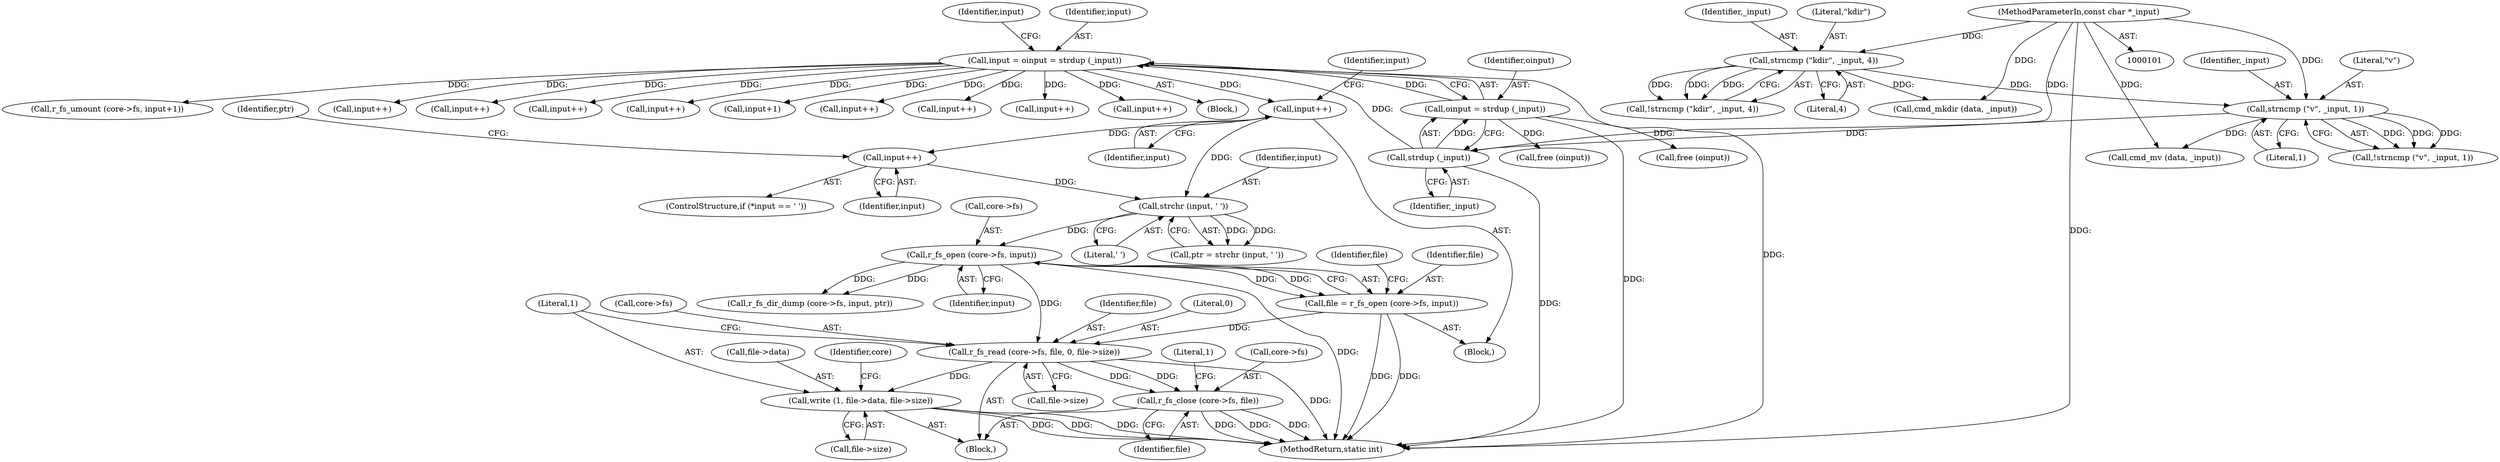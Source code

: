 digraph "0_radare2_65000a7fd9eea62359e6d6714f17b94a99a82edd@pointer" {
"1000489" [label="(Call,r_fs_read (core->fs, file, 0, file->size))"];
"1000481" [label="(Call,r_fs_open (core->fs, input))"];
"1000465" [label="(Call,strchr (input, ' '))"];
"1000454" [label="(Call,input++)"];
"1000147" [label="(Call,input = oinput = strdup (_input))"];
"1000149" [label="(Call,oinput = strdup (_input))"];
"1000151" [label="(Call,strdup (_input))"];
"1000138" [label="(Call,strncmp (\"v\", _input, 1))"];
"1000127" [label="(Call,strncmp (\"kdir\", _input, 4))"];
"1000103" [label="(MethodParameterIn,const char *_input)"];
"1000461" [label="(Call,input++)"];
"1000479" [label="(Call,file = r_fs_open (core->fs, input))"];
"1000498" [label="(Call,write (1, file->data, file->size))"];
"1000506" [label="(Call,r_fs_close (core->fs, file))"];
"1000249" [label="(Call,r_fs_umount (core->fs, input+1))"];
"1000456" [label="(ControlStructure,if (*input == ' '))"];
"1000494" [label="(Literal,0)"];
"1000130" [label="(Literal,4)"];
"1000479" [label="(Call,file = r_fs_open (core->fs, input))"];
"1000482" [label="(Call,core->fs)"];
"1000466" [label="(Identifier,input)"];
"1000580" [label="(Call,input++)"];
"1000463" [label="(Call,ptr = strchr (input, ' '))"];
"1000507" [label="(Call,core->fs)"];
"1000539" [label="(Call,input++)"];
"1000455" [label="(Identifier,input)"];
"1000138" [label="(Call,strncmp (\"v\", _input, 1))"];
"1000454" [label="(Call,input++)"];
"1000672" [label="(MethodReturn,static int)"];
"1000461" [label="(Call,input++)"];
"1000465" [label="(Call,strchr (input, ' '))"];
"1000464" [label="(Identifier,ptr)"];
"1000151" [label="(Call,strdup (_input))"];
"1000303" [label="(Call,input++)"];
"1000340" [label="(Call,input++)"];
"1000498" [label="(Call,write (1, file->data, file->size))"];
"1000144" [label="(Call,cmd_mv (data, _input))"];
"1000127" [label="(Call,strncmp (\"kdir\", _input, 4))"];
"1000506" [label="(Call,r_fs_close (core->fs, file))"];
"1000253" [label="(Call,input+1)"];
"1000133" [label="(Call,cmd_mkdir (data, _input))"];
"1000512" [label="(Literal,1)"];
"1000141" [label="(Literal,1)"];
"1000480" [label="(Identifier,file)"];
"1000668" [label="(Call,free (oinput))"];
"1000407" [label="(Call,input++)"];
"1000528" [label="(Call,input++)"];
"1000639" [label="(Call,input++)"];
"1000129" [label="(Identifier,_input)"];
"1000500" [label="(Call,file->data)"];
"1000487" [label="(Identifier,file)"];
"1000495" [label="(Call,file->size)"];
"1000147" [label="(Call,input = oinput = strdup (_input))"];
"1000156" [label="(Block,)"];
"1000137" [label="(Call,!strncmp (\"v\", _input, 1))"];
"1000150" [label="(Identifier,oinput)"];
"1000152" [label="(Identifier,_input)"];
"1000459" [label="(Identifier,input)"];
"1000635" [label="(Call,free (oinput))"];
"1000510" [label="(Identifier,file)"];
"1000485" [label="(Identifier,input)"];
"1000489" [label="(Call,r_fs_read (core->fs, file, 0, file->size))"];
"1000128" [label="(Literal,\"kdir\")"];
"1000493" [label="(Identifier,file)"];
"1000149" [label="(Call,oinput = strdup (_input))"];
"1000467" [label="(Literal,' ')"];
"1000481" [label="(Call,r_fs_open (core->fs, input))"];
"1000499" [label="(Literal,1)"];
"1000158" [label="(Call,input++)"];
"1000518" [label="(Call,r_fs_dir_dump (core->fs, input, ptr))"];
"1000462" [label="(Identifier,input)"];
"1000148" [label="(Identifier,input)"];
"1000155" [label="(Identifier,input)"];
"1000139" [label="(Literal,\"v\")"];
"1000103" [label="(MethodParameterIn,const char *_input)"];
"1000508" [label="(Identifier,core)"];
"1000126" [label="(Call,!strncmp (\"kdir\", _input, 4))"];
"1000104" [label="(Block,)"];
"1000490" [label="(Call,core->fs)"];
"1000140" [label="(Identifier,_input)"];
"1000503" [label="(Call,file->size)"];
"1000488" [label="(Block,)"];
"1000489" -> "1000488"  [label="AST: "];
"1000489" -> "1000495"  [label="CFG: "];
"1000490" -> "1000489"  [label="AST: "];
"1000493" -> "1000489"  [label="AST: "];
"1000494" -> "1000489"  [label="AST: "];
"1000495" -> "1000489"  [label="AST: "];
"1000499" -> "1000489"  [label="CFG: "];
"1000489" -> "1000672"  [label="DDG: "];
"1000481" -> "1000489"  [label="DDG: "];
"1000479" -> "1000489"  [label="DDG: "];
"1000489" -> "1000498"  [label="DDG: "];
"1000489" -> "1000506"  [label="DDG: "];
"1000489" -> "1000506"  [label="DDG: "];
"1000481" -> "1000479"  [label="AST: "];
"1000481" -> "1000485"  [label="CFG: "];
"1000482" -> "1000481"  [label="AST: "];
"1000485" -> "1000481"  [label="AST: "];
"1000479" -> "1000481"  [label="CFG: "];
"1000481" -> "1000672"  [label="DDG: "];
"1000481" -> "1000479"  [label="DDG: "];
"1000481" -> "1000479"  [label="DDG: "];
"1000465" -> "1000481"  [label="DDG: "];
"1000481" -> "1000518"  [label="DDG: "];
"1000481" -> "1000518"  [label="DDG: "];
"1000465" -> "1000463"  [label="AST: "];
"1000465" -> "1000467"  [label="CFG: "];
"1000466" -> "1000465"  [label="AST: "];
"1000467" -> "1000465"  [label="AST: "];
"1000463" -> "1000465"  [label="CFG: "];
"1000465" -> "1000463"  [label="DDG: "];
"1000465" -> "1000463"  [label="DDG: "];
"1000454" -> "1000465"  [label="DDG: "];
"1000461" -> "1000465"  [label="DDG: "];
"1000454" -> "1000156"  [label="AST: "];
"1000454" -> "1000455"  [label="CFG: "];
"1000455" -> "1000454"  [label="AST: "];
"1000459" -> "1000454"  [label="CFG: "];
"1000147" -> "1000454"  [label="DDG: "];
"1000454" -> "1000461"  [label="DDG: "];
"1000147" -> "1000104"  [label="AST: "];
"1000147" -> "1000149"  [label="CFG: "];
"1000148" -> "1000147"  [label="AST: "];
"1000149" -> "1000147"  [label="AST: "];
"1000155" -> "1000147"  [label="CFG: "];
"1000147" -> "1000672"  [label="DDG: "];
"1000149" -> "1000147"  [label="DDG: "];
"1000151" -> "1000147"  [label="DDG: "];
"1000147" -> "1000158"  [label="DDG: "];
"1000147" -> "1000249"  [label="DDG: "];
"1000147" -> "1000253"  [label="DDG: "];
"1000147" -> "1000303"  [label="DDG: "];
"1000147" -> "1000340"  [label="DDG: "];
"1000147" -> "1000407"  [label="DDG: "];
"1000147" -> "1000528"  [label="DDG: "];
"1000147" -> "1000539"  [label="DDG: "];
"1000147" -> "1000580"  [label="DDG: "];
"1000147" -> "1000639"  [label="DDG: "];
"1000149" -> "1000151"  [label="CFG: "];
"1000150" -> "1000149"  [label="AST: "];
"1000151" -> "1000149"  [label="AST: "];
"1000149" -> "1000672"  [label="DDG: "];
"1000151" -> "1000149"  [label="DDG: "];
"1000149" -> "1000635"  [label="DDG: "];
"1000149" -> "1000668"  [label="DDG: "];
"1000151" -> "1000152"  [label="CFG: "];
"1000152" -> "1000151"  [label="AST: "];
"1000151" -> "1000672"  [label="DDG: "];
"1000138" -> "1000151"  [label="DDG: "];
"1000103" -> "1000151"  [label="DDG: "];
"1000138" -> "1000137"  [label="AST: "];
"1000138" -> "1000141"  [label="CFG: "];
"1000139" -> "1000138"  [label="AST: "];
"1000140" -> "1000138"  [label="AST: "];
"1000141" -> "1000138"  [label="AST: "];
"1000137" -> "1000138"  [label="CFG: "];
"1000138" -> "1000137"  [label="DDG: "];
"1000138" -> "1000137"  [label="DDG: "];
"1000138" -> "1000137"  [label="DDG: "];
"1000127" -> "1000138"  [label="DDG: "];
"1000103" -> "1000138"  [label="DDG: "];
"1000138" -> "1000144"  [label="DDG: "];
"1000127" -> "1000126"  [label="AST: "];
"1000127" -> "1000130"  [label="CFG: "];
"1000128" -> "1000127"  [label="AST: "];
"1000129" -> "1000127"  [label="AST: "];
"1000130" -> "1000127"  [label="AST: "];
"1000126" -> "1000127"  [label="CFG: "];
"1000127" -> "1000126"  [label="DDG: "];
"1000127" -> "1000126"  [label="DDG: "];
"1000127" -> "1000126"  [label="DDG: "];
"1000103" -> "1000127"  [label="DDG: "];
"1000127" -> "1000133"  [label="DDG: "];
"1000103" -> "1000101"  [label="AST: "];
"1000103" -> "1000672"  [label="DDG: "];
"1000103" -> "1000133"  [label="DDG: "];
"1000103" -> "1000144"  [label="DDG: "];
"1000461" -> "1000456"  [label="AST: "];
"1000461" -> "1000462"  [label="CFG: "];
"1000462" -> "1000461"  [label="AST: "];
"1000464" -> "1000461"  [label="CFG: "];
"1000479" -> "1000156"  [label="AST: "];
"1000480" -> "1000479"  [label="AST: "];
"1000487" -> "1000479"  [label="CFG: "];
"1000479" -> "1000672"  [label="DDG: "];
"1000479" -> "1000672"  [label="DDG: "];
"1000498" -> "1000488"  [label="AST: "];
"1000498" -> "1000503"  [label="CFG: "];
"1000499" -> "1000498"  [label="AST: "];
"1000500" -> "1000498"  [label="AST: "];
"1000503" -> "1000498"  [label="AST: "];
"1000508" -> "1000498"  [label="CFG: "];
"1000498" -> "1000672"  [label="DDG: "];
"1000498" -> "1000672"  [label="DDG: "];
"1000498" -> "1000672"  [label="DDG: "];
"1000506" -> "1000488"  [label="AST: "];
"1000506" -> "1000510"  [label="CFG: "];
"1000507" -> "1000506"  [label="AST: "];
"1000510" -> "1000506"  [label="AST: "];
"1000512" -> "1000506"  [label="CFG: "];
"1000506" -> "1000672"  [label="DDG: "];
"1000506" -> "1000672"  [label="DDG: "];
"1000506" -> "1000672"  [label="DDG: "];
}
